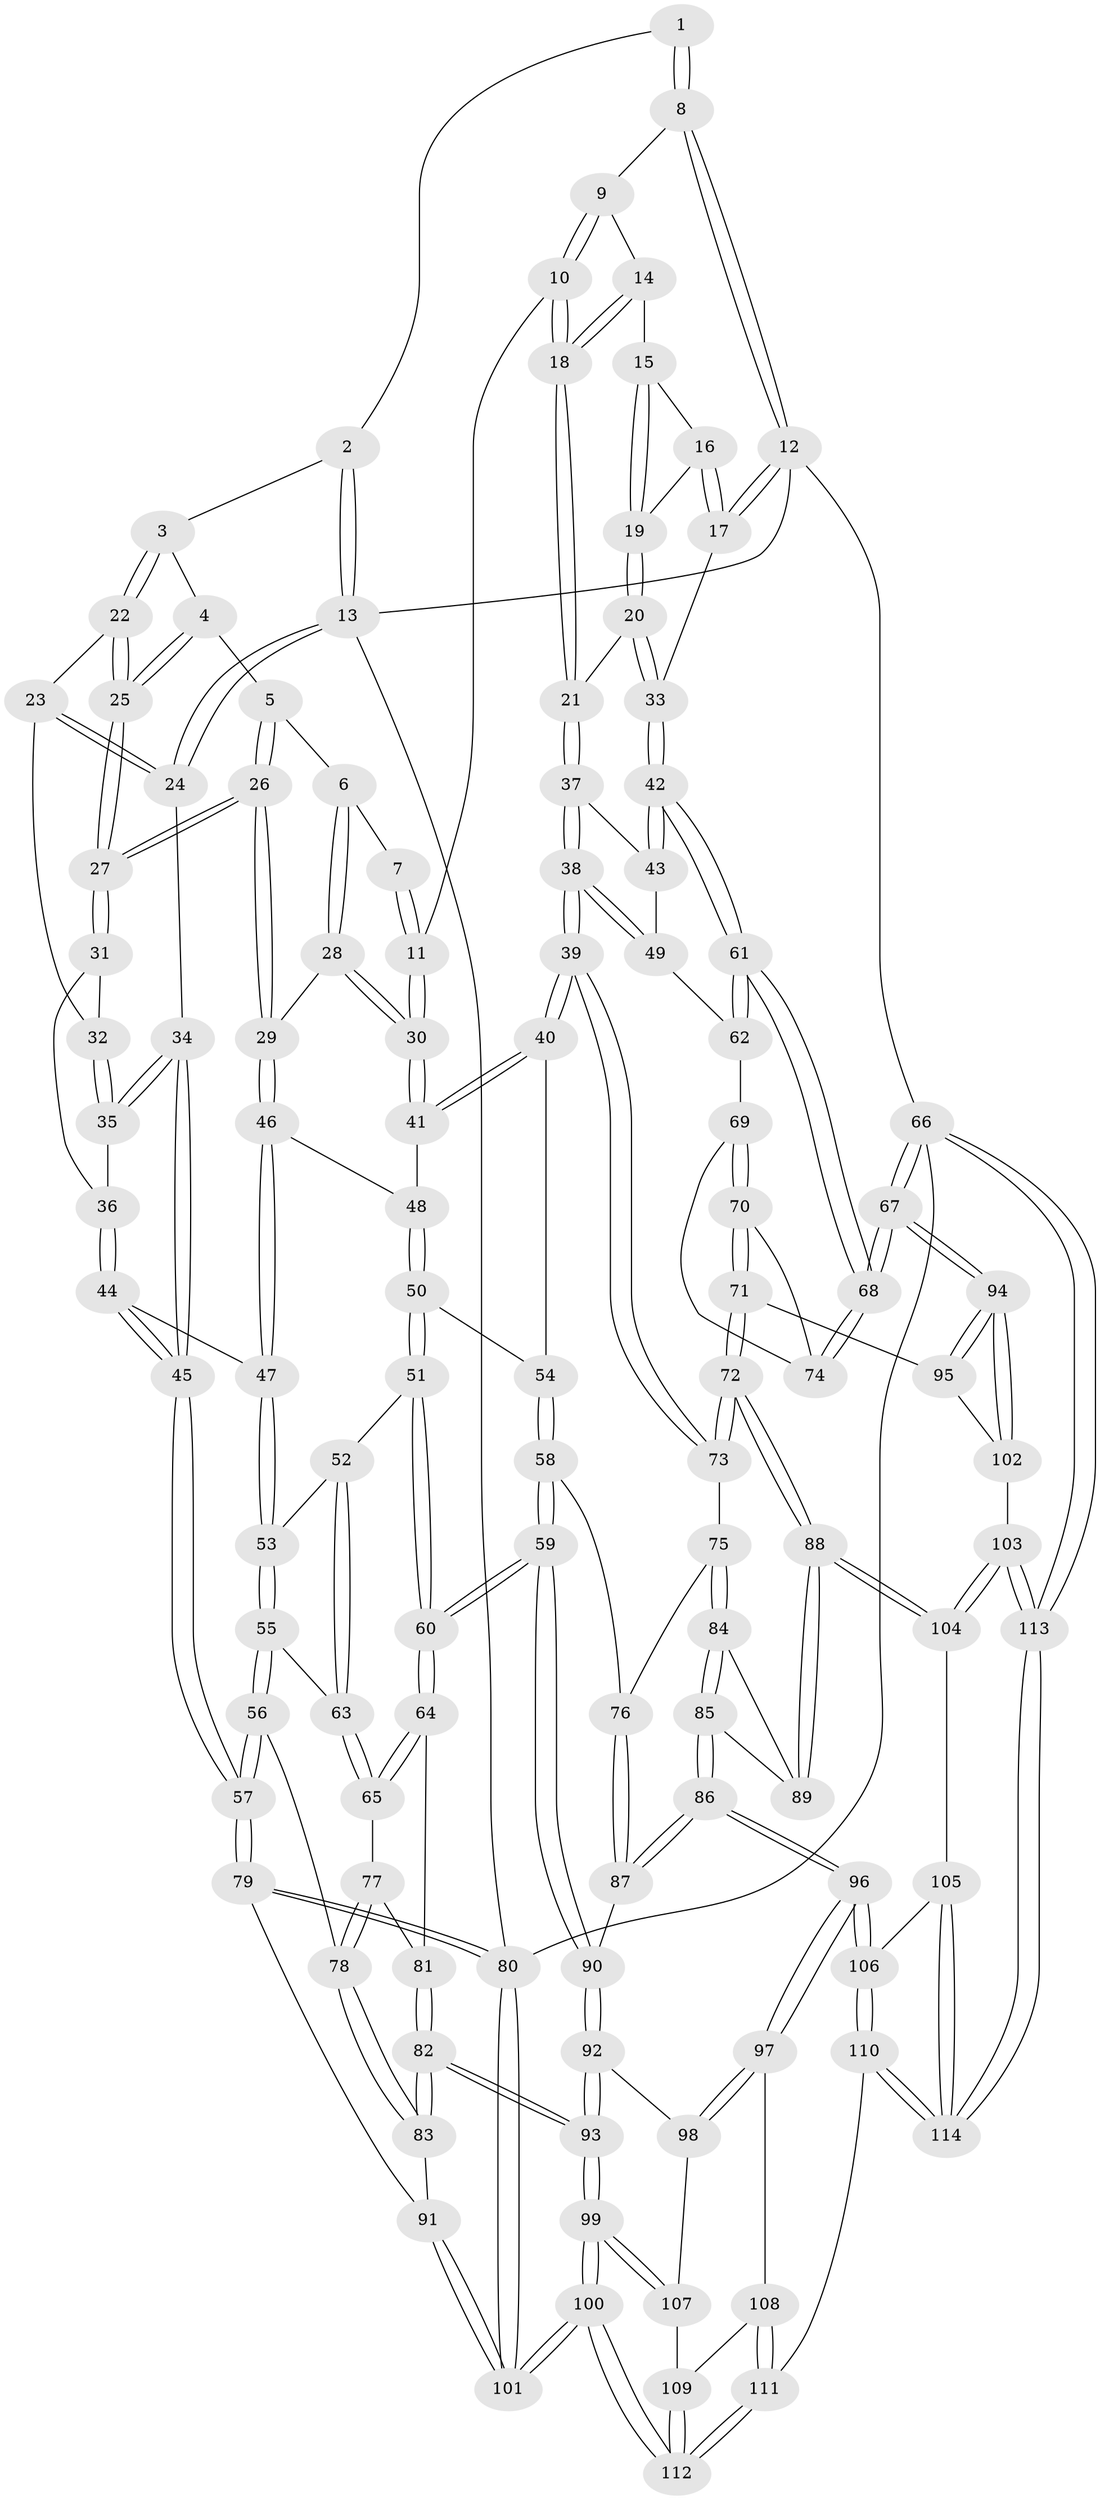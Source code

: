// Generated by graph-tools (version 1.1) at 2025/03/03/09/25 03:03:12]
// undirected, 114 vertices, 282 edges
graph export_dot {
graph [start="1"]
  node [color=gray90,style=filled];
  1 [pos="+0.5320993015885578+0"];
  2 [pos="+0.16336303451559284+0"];
  3 [pos="+0.1942265133451778+0"];
  4 [pos="+0.2719987726989999+0.03307380720685486"];
  5 [pos="+0.36764039813538446+0.08648820380547813"];
  6 [pos="+0.4456592975301129+0.08715374189334325"];
  7 [pos="+0.5175640799210056+0"];
  8 [pos="+0.7463570458992596+0"];
  9 [pos="+0.7667544177982837+0"];
  10 [pos="+0.6555955166054953+0.1670724737694008"];
  11 [pos="+0.6205085726356744+0.18590375972158213"];
  12 [pos="+1+0"];
  13 [pos="+0+0"];
  14 [pos="+0.7910816196468335+0"];
  15 [pos="+0.8495260997906043+0"];
  16 [pos="+0.9521828004172277+0.07334671408494428"];
  17 [pos="+1+0.13066047759877192"];
  18 [pos="+0.8234665284754106+0.21490961786472526"];
  19 [pos="+0.8783259181255413+0.16248842324605386"];
  20 [pos="+0.8724236532656054+0.1768613216231061"];
  21 [pos="+0.8265471281064608+0.21712169508201234"];
  22 [pos="+0.13442219037332423+0.08444037585109497"];
  23 [pos="+0.09865828404488257+0.12763107121092565"];
  24 [pos="+0+0"];
  25 [pos="+0.25851030212953324+0.18988311356074689"];
  26 [pos="+0.2837975380126593+0.24281828508380726"];
  27 [pos="+0.27500474068850445+0.2370141415387975"];
  28 [pos="+0.5111346440423097+0.20552237857745045"];
  29 [pos="+0.29705844394091013+0.26044229708148453"];
  30 [pos="+0.5605366823153247+0.23553264120141804"];
  31 [pos="+0.13331885358511586+0.23562212290339452"];
  32 [pos="+0.09779615517935353+0.1521866646758268"];
  33 [pos="+1+0.16963842568575924"];
  34 [pos="+0+0.3057008241750383"];
  35 [pos="+0+0.2422530482056256"];
  36 [pos="+0.11884704314883514+0.26299574481471655"];
  37 [pos="+0.842797920032523+0.2698601245904948"];
  38 [pos="+0.6742047785114027+0.4433197255708111"];
  39 [pos="+0.655113825865363+0.4536146852481511"];
  40 [pos="+0.5984912069919146+0.38510459030277394"];
  41 [pos="+0.5649688079268257+0.27723007982095954"];
  42 [pos="+1+0.25751082505065337"];
  43 [pos="+0.9227973621890424+0.31476490773355775"];
  44 [pos="+0.1054762135829646+0.3416866341780949"];
  45 [pos="+0+0.3310631426989426"];
  46 [pos="+0.2960004335281727+0.2995389408773318"];
  47 [pos="+0.14248392106319754+0.3976781717742633"];
  48 [pos="+0.33622188315882057+0.3711515902647723"];
  49 [pos="+0.9015871110206357+0.4359978911987425"];
  50 [pos="+0.3420507974820572+0.40651382238536765"];
  51 [pos="+0.32334328153358693+0.43445665815453366"];
  52 [pos="+0.27250712469079424+0.4538128417592514"];
  53 [pos="+0.1424957262898338+0.39830043441146046"];
  54 [pos="+0.42661548395110904+0.43544555253911"];
  55 [pos="+0.11505836598907737+0.4642497579605253"];
  56 [pos="+0.08415970667934093+0.5064460693357368"];
  57 [pos="+0+0.4563217720985758"];
  58 [pos="+0.4251035987260403+0.5780150144917336"];
  59 [pos="+0.37690735090430194+0.6143869935530862"];
  60 [pos="+0.36237696840212175+0.6027754040626251"];
  61 [pos="+1+0.36118522995886115"];
  62 [pos="+0.9161095854908863+0.458817115222153"];
  63 [pos="+0.24444799433298306+0.5103092256571264"];
  64 [pos="+0.359447491636313+0.6020821649476457"];
  65 [pos="+0.24699583528657476+0.5498840708518506"];
  66 [pos="+1+1"];
  67 [pos="+1+0.8954023644749483"];
  68 [pos="+1+0.6031293260556142"];
  69 [pos="+0.9177680332271181+0.46916448400033706"];
  70 [pos="+0.8395877715736743+0.6100600272220985"];
  71 [pos="+0.7997908797981943+0.6449626425201888"];
  72 [pos="+0.789745898916088+0.6434700803808824"];
  73 [pos="+0.6551329112776738+0.4704424045890185"];
  74 [pos="+1+0.5578665945816369"];
  75 [pos="+0.5865423955933683+0.5370543949732975"];
  76 [pos="+0.5628281952841326+0.5469682310516489"];
  77 [pos="+0.20640378728009565+0.572231444533637"];
  78 [pos="+0.1117011129207611+0.5782950136848558"];
  79 [pos="+0+0.6808880363756291"];
  80 [pos="+0+1"];
  81 [pos="+0.23399305268284346+0.6342154036980089"];
  82 [pos="+0.1727962226306697+0.764123971852215"];
  83 [pos="+0.09767030818355923+0.6595428971885959"];
  84 [pos="+0.5860280519148939+0.5484978169162716"];
  85 [pos="+0.5468085725043954+0.7349830661957126"];
  86 [pos="+0.5385785356831907+0.7420227929358459"];
  87 [pos="+0.4958386135243726+0.6906625878204127"];
  88 [pos="+0.7284086332654189+0.714936524259049"];
  89 [pos="+0.6191394240515647+0.7095394218094185"];
  90 [pos="+0.3775680089698121+0.6272024426859218"];
  91 [pos="+0.07610079811477236+0.6628368142850548"];
  92 [pos="+0.35715177940944287+0.684039866044618"];
  93 [pos="+0.17355667115455045+0.7658541308136215"];
  94 [pos="+1+0.8380007299479236"];
  95 [pos="+0.8002560167802059+0.6453645316661711"];
  96 [pos="+0.5252994916724055+0.8001957895813198"];
  97 [pos="+0.5207660718740036+0.7998927322682985"];
  98 [pos="+0.3898119677576387+0.7623441590115307"];
  99 [pos="+0.17201918669382046+0.7811792169410765"];
  100 [pos="+0.016897704277302337+1"];
  101 [pos="+0+1"];
  102 [pos="+0.8200588992315794+0.9024326387906968"];
  103 [pos="+0.7942040001880296+0.9132907336588176"];
  104 [pos="+0.6971065898347505+0.8362455863133575"];
  105 [pos="+0.6894681693416627+0.8390407875286557"];
  106 [pos="+0.5462628606708881+0.8348235907817494"];
  107 [pos="+0.36188854946557686+0.8202858436891473"];
  108 [pos="+0.4328442629151959+0.8502665977066992"];
  109 [pos="+0.3636212998097232+0.8446349207638885"];
  110 [pos="+0.46211950454617934+1"];
  111 [pos="+0.4192102041761139+1"];
  112 [pos="+0.2835555532386438+1"];
  113 [pos="+0.7139244310801575+1"];
  114 [pos="+0.5538493677060301+1"];
  1 -- 2;
  1 -- 8;
  1 -- 8;
  2 -- 3;
  2 -- 13;
  2 -- 13;
  3 -- 4;
  3 -- 22;
  3 -- 22;
  4 -- 5;
  4 -- 25;
  4 -- 25;
  5 -- 6;
  5 -- 26;
  5 -- 26;
  6 -- 7;
  6 -- 28;
  6 -- 28;
  7 -- 11;
  7 -- 11;
  8 -- 9;
  8 -- 12;
  8 -- 12;
  9 -- 10;
  9 -- 10;
  9 -- 14;
  10 -- 11;
  10 -- 18;
  10 -- 18;
  11 -- 30;
  11 -- 30;
  12 -- 13;
  12 -- 17;
  12 -- 17;
  12 -- 66;
  13 -- 24;
  13 -- 24;
  13 -- 80;
  14 -- 15;
  14 -- 18;
  14 -- 18;
  15 -- 16;
  15 -- 19;
  15 -- 19;
  16 -- 17;
  16 -- 17;
  16 -- 19;
  17 -- 33;
  18 -- 21;
  18 -- 21;
  19 -- 20;
  19 -- 20;
  20 -- 21;
  20 -- 33;
  20 -- 33;
  21 -- 37;
  21 -- 37;
  22 -- 23;
  22 -- 25;
  22 -- 25;
  23 -- 24;
  23 -- 24;
  23 -- 32;
  24 -- 34;
  25 -- 27;
  25 -- 27;
  26 -- 27;
  26 -- 27;
  26 -- 29;
  26 -- 29;
  27 -- 31;
  27 -- 31;
  28 -- 29;
  28 -- 30;
  28 -- 30;
  29 -- 46;
  29 -- 46;
  30 -- 41;
  30 -- 41;
  31 -- 32;
  31 -- 36;
  32 -- 35;
  32 -- 35;
  33 -- 42;
  33 -- 42;
  34 -- 35;
  34 -- 35;
  34 -- 45;
  34 -- 45;
  35 -- 36;
  36 -- 44;
  36 -- 44;
  37 -- 38;
  37 -- 38;
  37 -- 43;
  38 -- 39;
  38 -- 39;
  38 -- 49;
  38 -- 49;
  39 -- 40;
  39 -- 40;
  39 -- 73;
  39 -- 73;
  40 -- 41;
  40 -- 41;
  40 -- 54;
  41 -- 48;
  42 -- 43;
  42 -- 43;
  42 -- 61;
  42 -- 61;
  43 -- 49;
  44 -- 45;
  44 -- 45;
  44 -- 47;
  45 -- 57;
  45 -- 57;
  46 -- 47;
  46 -- 47;
  46 -- 48;
  47 -- 53;
  47 -- 53;
  48 -- 50;
  48 -- 50;
  49 -- 62;
  50 -- 51;
  50 -- 51;
  50 -- 54;
  51 -- 52;
  51 -- 60;
  51 -- 60;
  52 -- 53;
  52 -- 63;
  52 -- 63;
  53 -- 55;
  53 -- 55;
  54 -- 58;
  54 -- 58;
  55 -- 56;
  55 -- 56;
  55 -- 63;
  56 -- 57;
  56 -- 57;
  56 -- 78;
  57 -- 79;
  57 -- 79;
  58 -- 59;
  58 -- 59;
  58 -- 76;
  59 -- 60;
  59 -- 60;
  59 -- 90;
  59 -- 90;
  60 -- 64;
  60 -- 64;
  61 -- 62;
  61 -- 62;
  61 -- 68;
  61 -- 68;
  62 -- 69;
  63 -- 65;
  63 -- 65;
  64 -- 65;
  64 -- 65;
  64 -- 81;
  65 -- 77;
  66 -- 67;
  66 -- 67;
  66 -- 113;
  66 -- 113;
  66 -- 80;
  67 -- 68;
  67 -- 68;
  67 -- 94;
  67 -- 94;
  68 -- 74;
  68 -- 74;
  69 -- 70;
  69 -- 70;
  69 -- 74;
  70 -- 71;
  70 -- 71;
  70 -- 74;
  71 -- 72;
  71 -- 72;
  71 -- 95;
  72 -- 73;
  72 -- 73;
  72 -- 88;
  72 -- 88;
  73 -- 75;
  75 -- 76;
  75 -- 84;
  75 -- 84;
  76 -- 87;
  76 -- 87;
  77 -- 78;
  77 -- 78;
  77 -- 81;
  78 -- 83;
  78 -- 83;
  79 -- 80;
  79 -- 80;
  79 -- 91;
  80 -- 101;
  80 -- 101;
  81 -- 82;
  81 -- 82;
  82 -- 83;
  82 -- 83;
  82 -- 93;
  82 -- 93;
  83 -- 91;
  84 -- 85;
  84 -- 85;
  84 -- 89;
  85 -- 86;
  85 -- 86;
  85 -- 89;
  86 -- 87;
  86 -- 87;
  86 -- 96;
  86 -- 96;
  87 -- 90;
  88 -- 89;
  88 -- 89;
  88 -- 104;
  88 -- 104;
  90 -- 92;
  90 -- 92;
  91 -- 101;
  91 -- 101;
  92 -- 93;
  92 -- 93;
  92 -- 98;
  93 -- 99;
  93 -- 99;
  94 -- 95;
  94 -- 95;
  94 -- 102;
  94 -- 102;
  95 -- 102;
  96 -- 97;
  96 -- 97;
  96 -- 106;
  96 -- 106;
  97 -- 98;
  97 -- 98;
  97 -- 108;
  98 -- 107;
  99 -- 100;
  99 -- 100;
  99 -- 107;
  99 -- 107;
  100 -- 101;
  100 -- 101;
  100 -- 112;
  100 -- 112;
  102 -- 103;
  103 -- 104;
  103 -- 104;
  103 -- 113;
  103 -- 113;
  104 -- 105;
  105 -- 106;
  105 -- 114;
  105 -- 114;
  106 -- 110;
  106 -- 110;
  107 -- 109;
  108 -- 109;
  108 -- 111;
  108 -- 111;
  109 -- 112;
  109 -- 112;
  110 -- 111;
  110 -- 114;
  110 -- 114;
  111 -- 112;
  111 -- 112;
  113 -- 114;
  113 -- 114;
}
